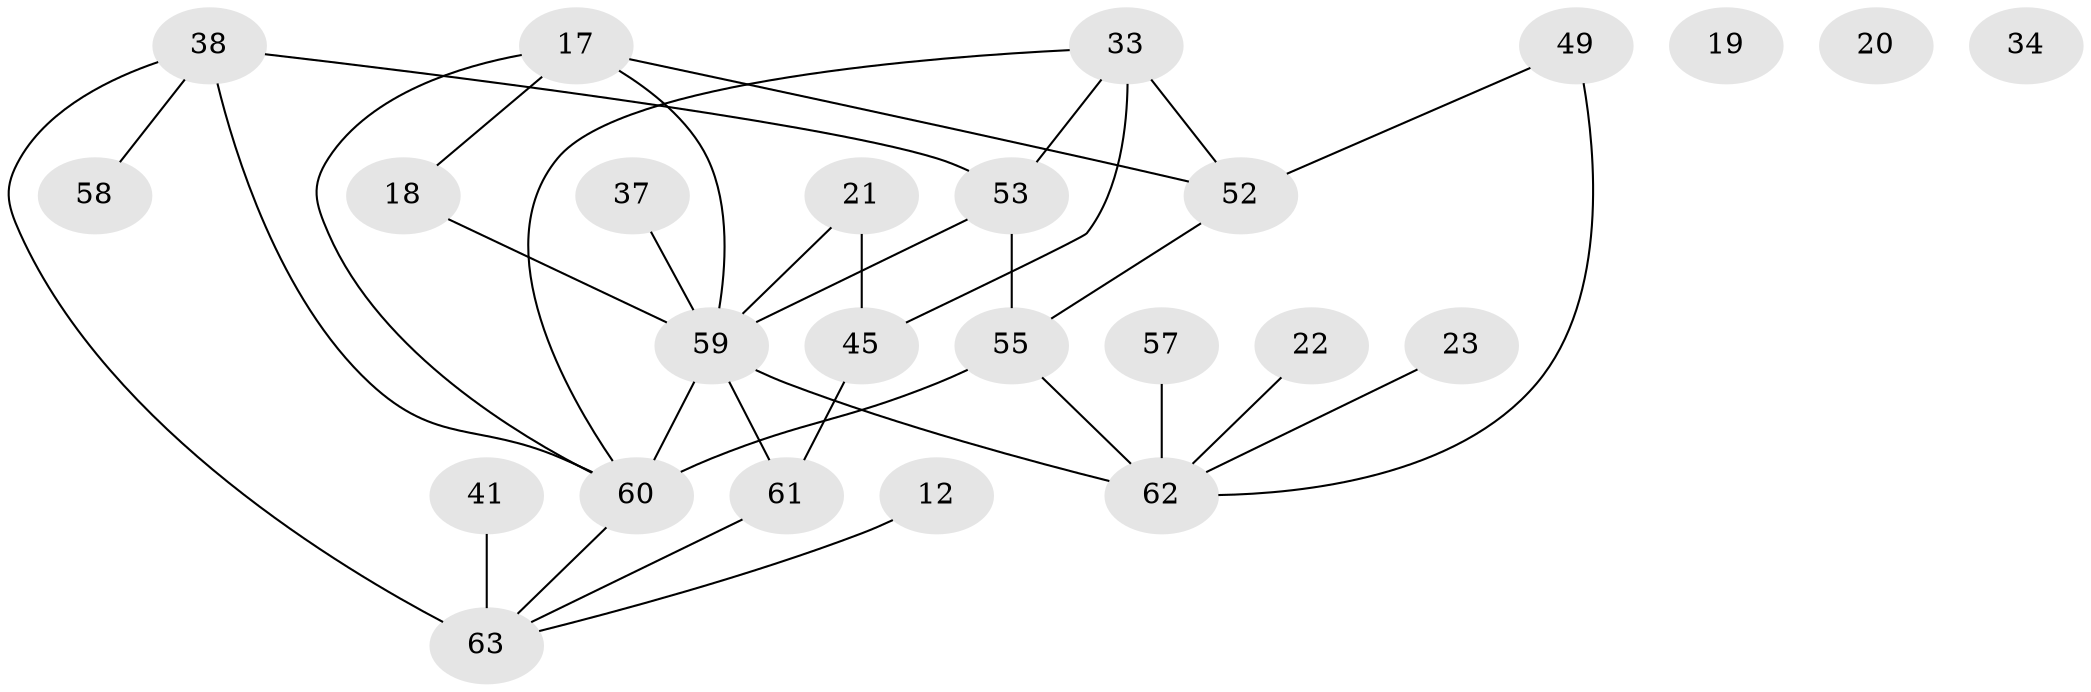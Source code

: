 // original degree distribution, {2: 0.20634920634920634, 5: 0.15873015873015872, 3: 0.19047619047619047, 1: 0.15873015873015872, 4: 0.20634920634920634, 6: 0.031746031746031744, 0: 0.047619047619047616}
// Generated by graph-tools (version 1.1) at 2025/43/03/04/25 21:43:51]
// undirected, 25 vertices, 34 edges
graph export_dot {
graph [start="1"]
  node [color=gray90,style=filled];
  12;
  17;
  18;
  19;
  20;
  21;
  22;
  23;
  33 [super="+28"];
  34;
  37;
  38 [super="+15"];
  41 [super="+14"];
  45 [super="+26"];
  49 [super="+40"];
  52;
  53 [super="+43"];
  55 [super="+16+47"];
  57;
  58;
  59 [super="+51+35"];
  60 [super="+39"];
  61 [super="+10+42+48+54+56"];
  62 [super="+7"];
  63 [super="+1+44"];
  12 -- 63;
  17 -- 18;
  17 -- 52;
  17 -- 59 [weight=2];
  17 -- 60 [weight=2];
  18 -- 59;
  21 -- 45;
  21 -- 59;
  22 -- 62;
  23 -- 62;
  33 -- 45 [weight=2];
  33 -- 52;
  33 -- 53;
  33 -- 60;
  37 -- 59;
  38 -- 53 [weight=2];
  38 -- 58;
  38 -- 60 [weight=3];
  38 -- 63;
  41 -- 63 [weight=3];
  45 -- 61 [weight=2];
  49 -- 52;
  49 -- 62 [weight=2];
  52 -- 55 [weight=2];
  53 -- 55 [weight=2];
  53 -- 59 [weight=2];
  55 -- 62 [weight=2];
  55 -- 60 [weight=3];
  57 -- 62;
  59 -- 62 [weight=2];
  59 -- 60 [weight=4];
  59 -- 61 [weight=2];
  60 -- 63;
  61 -- 63;
}
